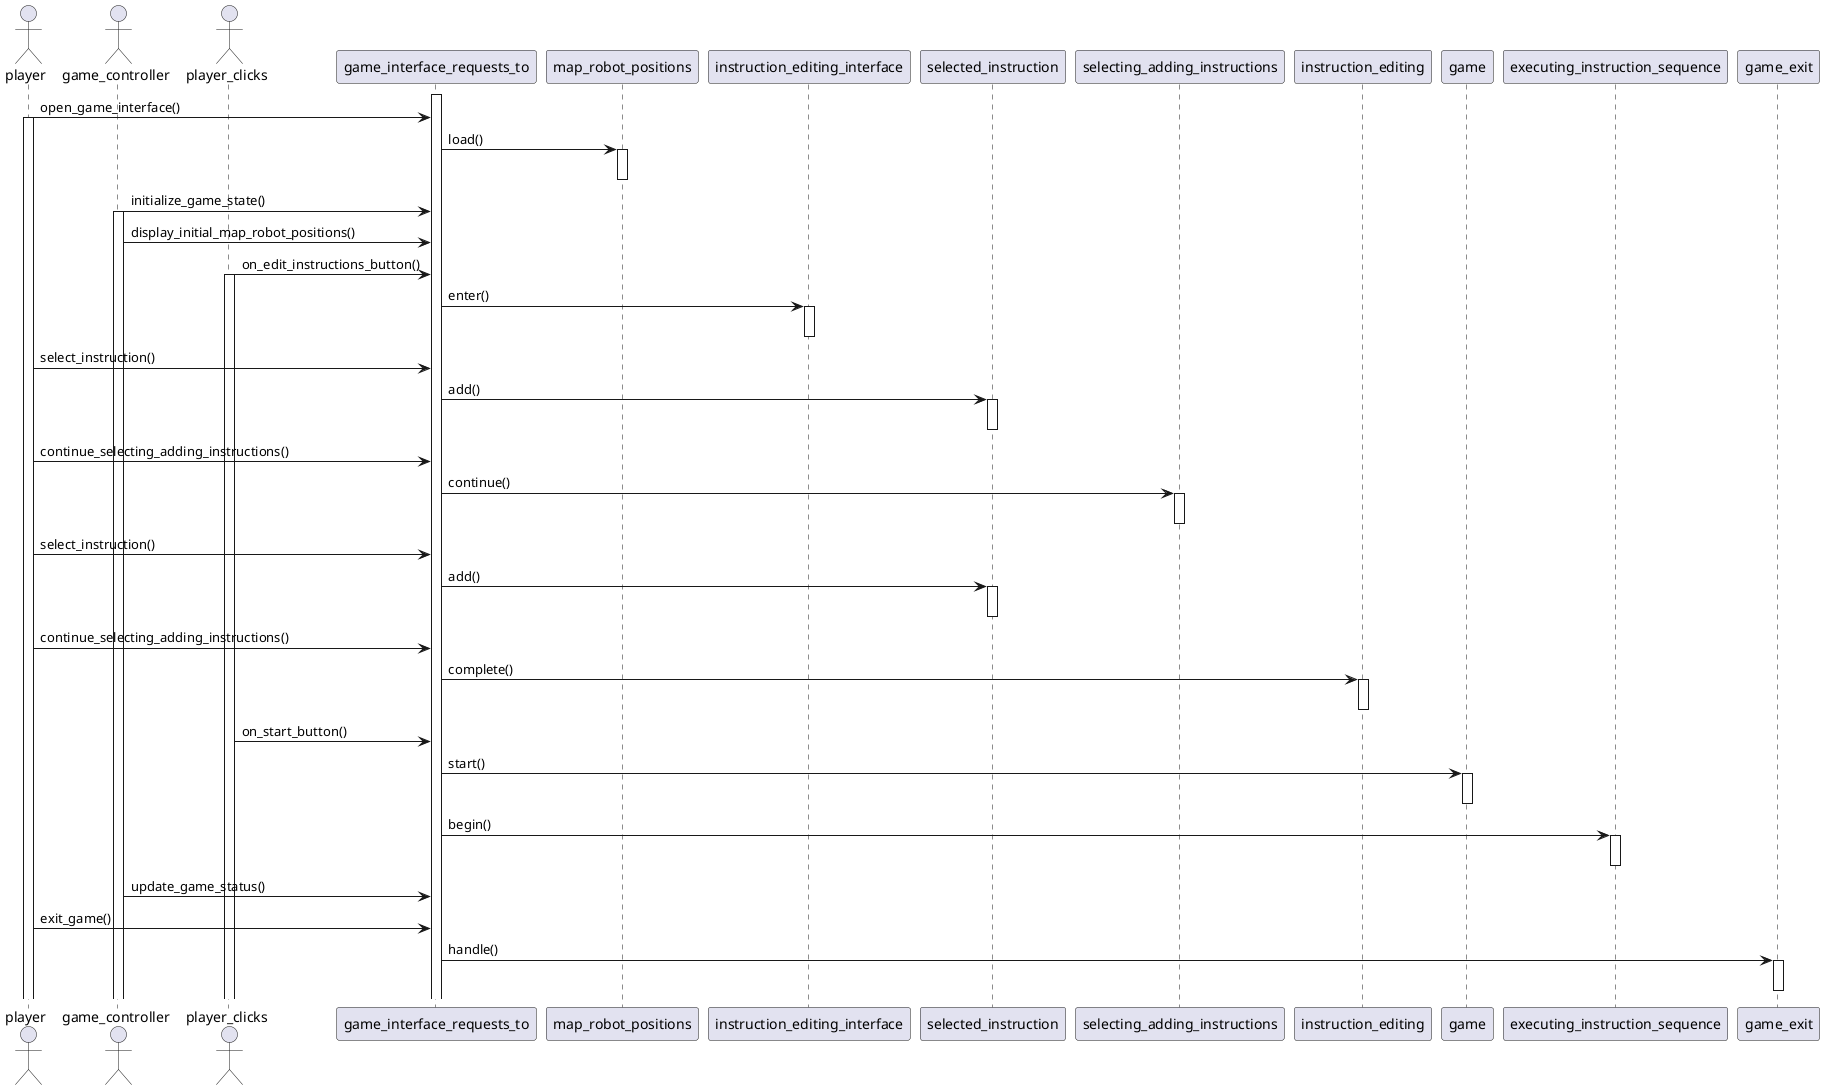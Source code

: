 @startuml
actor player
actor game_controller
actor player_clicks
participant game_interface_requests_to
activate game_interface_requests_to
player -> game_interface_requests_to: open_game_interface()
activate player
participant map_robot_positions
game_interface_requests_to -> map_robot_positions: load()
activate map_robot_positions
deactivate map_robot_positions
game_controller -> game_interface_requests_to: initialize_game_state()
activate game_controller
game_controller -> game_interface_requests_to: display_initial_map_robot_positions()
player_clicks -> game_interface_requests_to: on_edit_instructions_button()
activate player_clicks
participant instruction_editing_interface
game_interface_requests_to -> instruction_editing_interface: enter()
activate instruction_editing_interface
deactivate instruction_editing_interface
player -> game_interface_requests_to: select_instruction()
participant selected_instruction
game_interface_requests_to -> selected_instruction: add()
activate selected_instruction
deactivate selected_instruction
player -> game_interface_requests_to: continue_selecting_adding_instructions()
participant selecting_adding_instructions
game_interface_requests_to -> selecting_adding_instructions: continue()
activate selecting_adding_instructions
deactivate selecting_adding_instructions
player -> game_interface_requests_to: select_instruction()
game_interface_requests_to -> selected_instruction: add()
activate selected_instruction
deactivate selected_instruction
player -> game_interface_requests_to: continue_selecting_adding_instructions()
participant instruction_editing
game_interface_requests_to -> instruction_editing: complete()
activate instruction_editing
deactivate instruction_editing
player_clicks -> game_interface_requests_to: on_start_button()
participant game
game_interface_requests_to -> game: start()
activate game
deactivate game
participant executing_instruction_sequence
game_interface_requests_to -> executing_instruction_sequence: begin()
activate executing_instruction_sequence
deactivate executing_instruction_sequence
game_controller -> game_interface_requests_to: update_game_status()
player -> game_interface_requests_to: exit_game()
participant game_exit
game_interface_requests_to -> game_exit: handle()
activate game_exit
deactivate game_exit
@enduml
